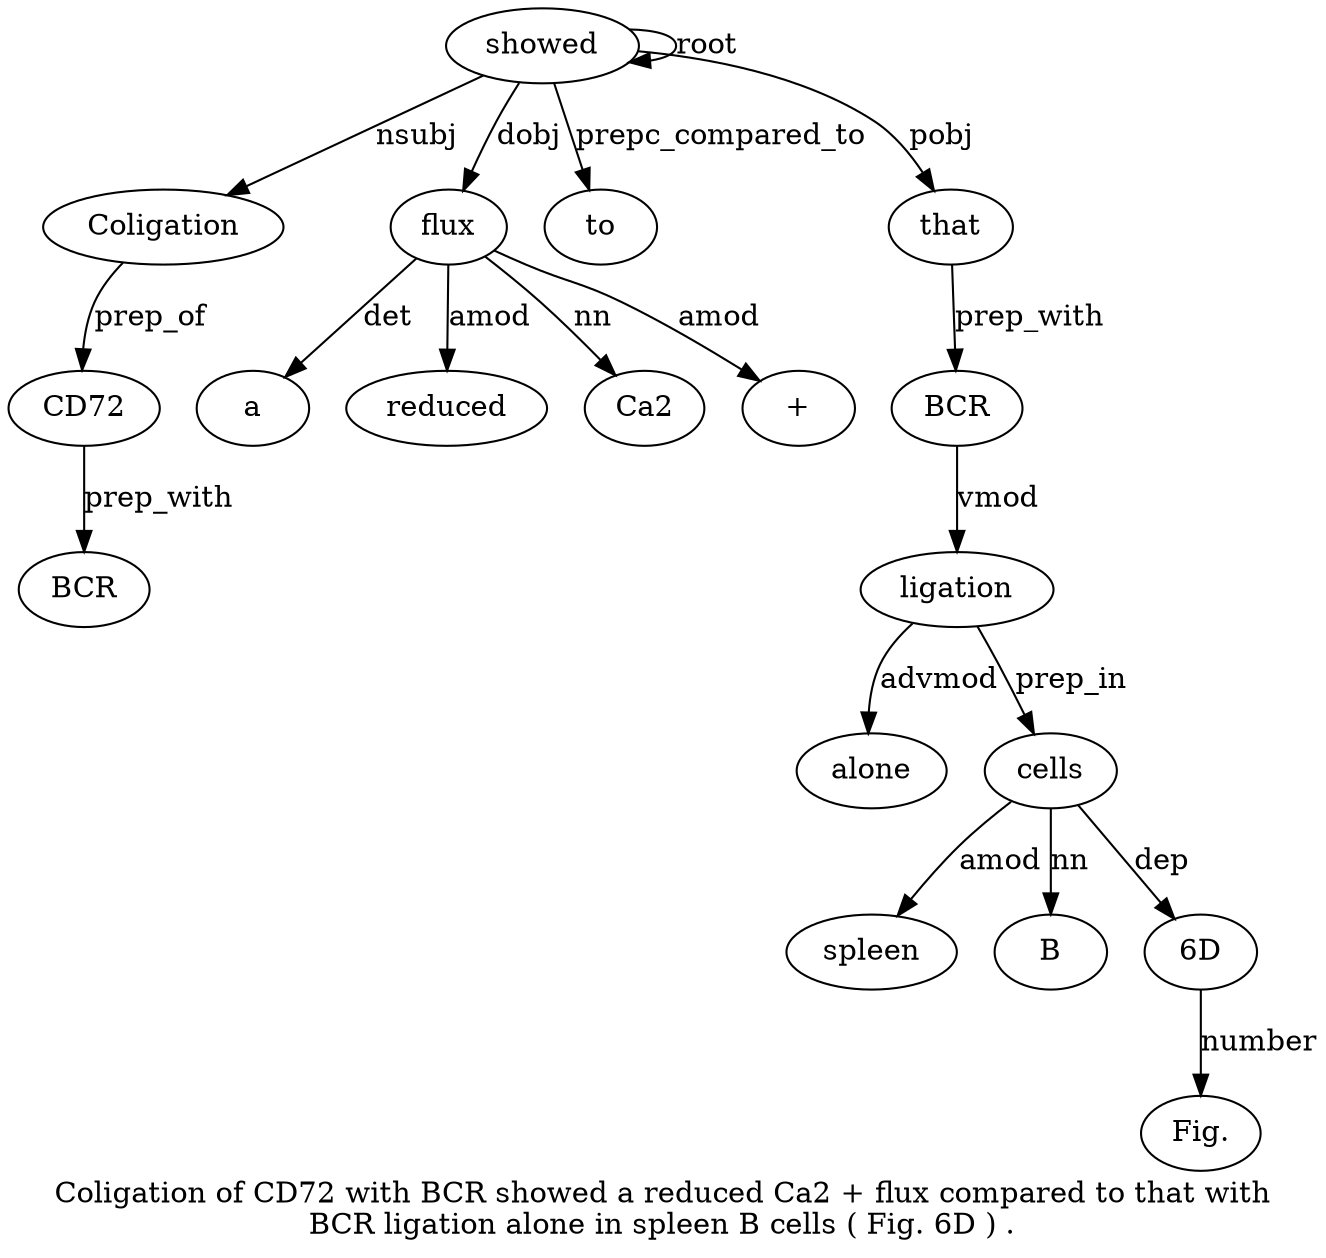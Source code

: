 digraph "Coligation of CD72 with BCR showed a reduced Ca2 + flux compared to that with BCR ligation alone in spleen B cells ( Fig. 6D ) ." {
label="Coligation of CD72 with BCR showed a reduced Ca2 + flux compared to that with
BCR ligation alone in spleen B cells ( Fig. 6D ) .";
showed6 [style=filled, fillcolor=white, label=showed];
Coligation1 [style=filled, fillcolor=white, label=Coligation];
showed6 -> Coligation1  [label=nsubj];
CD723 [style=filled, fillcolor=white, label=CD72];
Coligation1 -> CD723  [label=prep_of];
BCR5 [style=filled, fillcolor=white, label=BCR];
CD723 -> BCR5  [label=prep_with];
showed6 -> showed6  [label=root];
flux11 [style=filled, fillcolor=white, label=flux];
a7 [style=filled, fillcolor=white, label=a];
flux11 -> a7  [label=det];
reduced8 [style=filled, fillcolor=white, label=reduced];
flux11 -> reduced8  [label=amod];
Ca29 [style=filled, fillcolor=white, label=Ca2];
flux11 -> Ca29  [label=nn];
"+10" [style=filled, fillcolor=white, label="+"];
flux11 -> "+10"  [label=amod];
showed6 -> flux11  [label=dobj];
to13 [style=filled, fillcolor=white, label=to];
showed6 -> to13  [label=prepc_compared_to];
that14 [style=filled, fillcolor=white, label=that];
showed6 -> that14  [label=pobj];
BCR16 [style=filled, fillcolor=white, label=BCR];
that14 -> BCR16  [label=prep_with];
ligation17 [style=filled, fillcolor=white, label=ligation];
BCR16 -> ligation17  [label=vmod];
alone18 [style=filled, fillcolor=white, label=alone];
ligation17 -> alone18  [label=advmod];
cells22 [style=filled, fillcolor=white, label=cells];
spleen20 [style=filled, fillcolor=white, label=spleen];
cells22 -> spleen20  [label=amod];
B21 [style=filled, fillcolor=white, label=B];
cells22 -> B21  [label=nn];
ligation17 -> cells22  [label=prep_in];
"6D25" [style=filled, fillcolor=white, label="6D"];
"Fig.24" [style=filled, fillcolor=white, label="Fig."];
"6D25" -> "Fig.24"  [label=number];
cells22 -> "6D25"  [label=dep];
}
